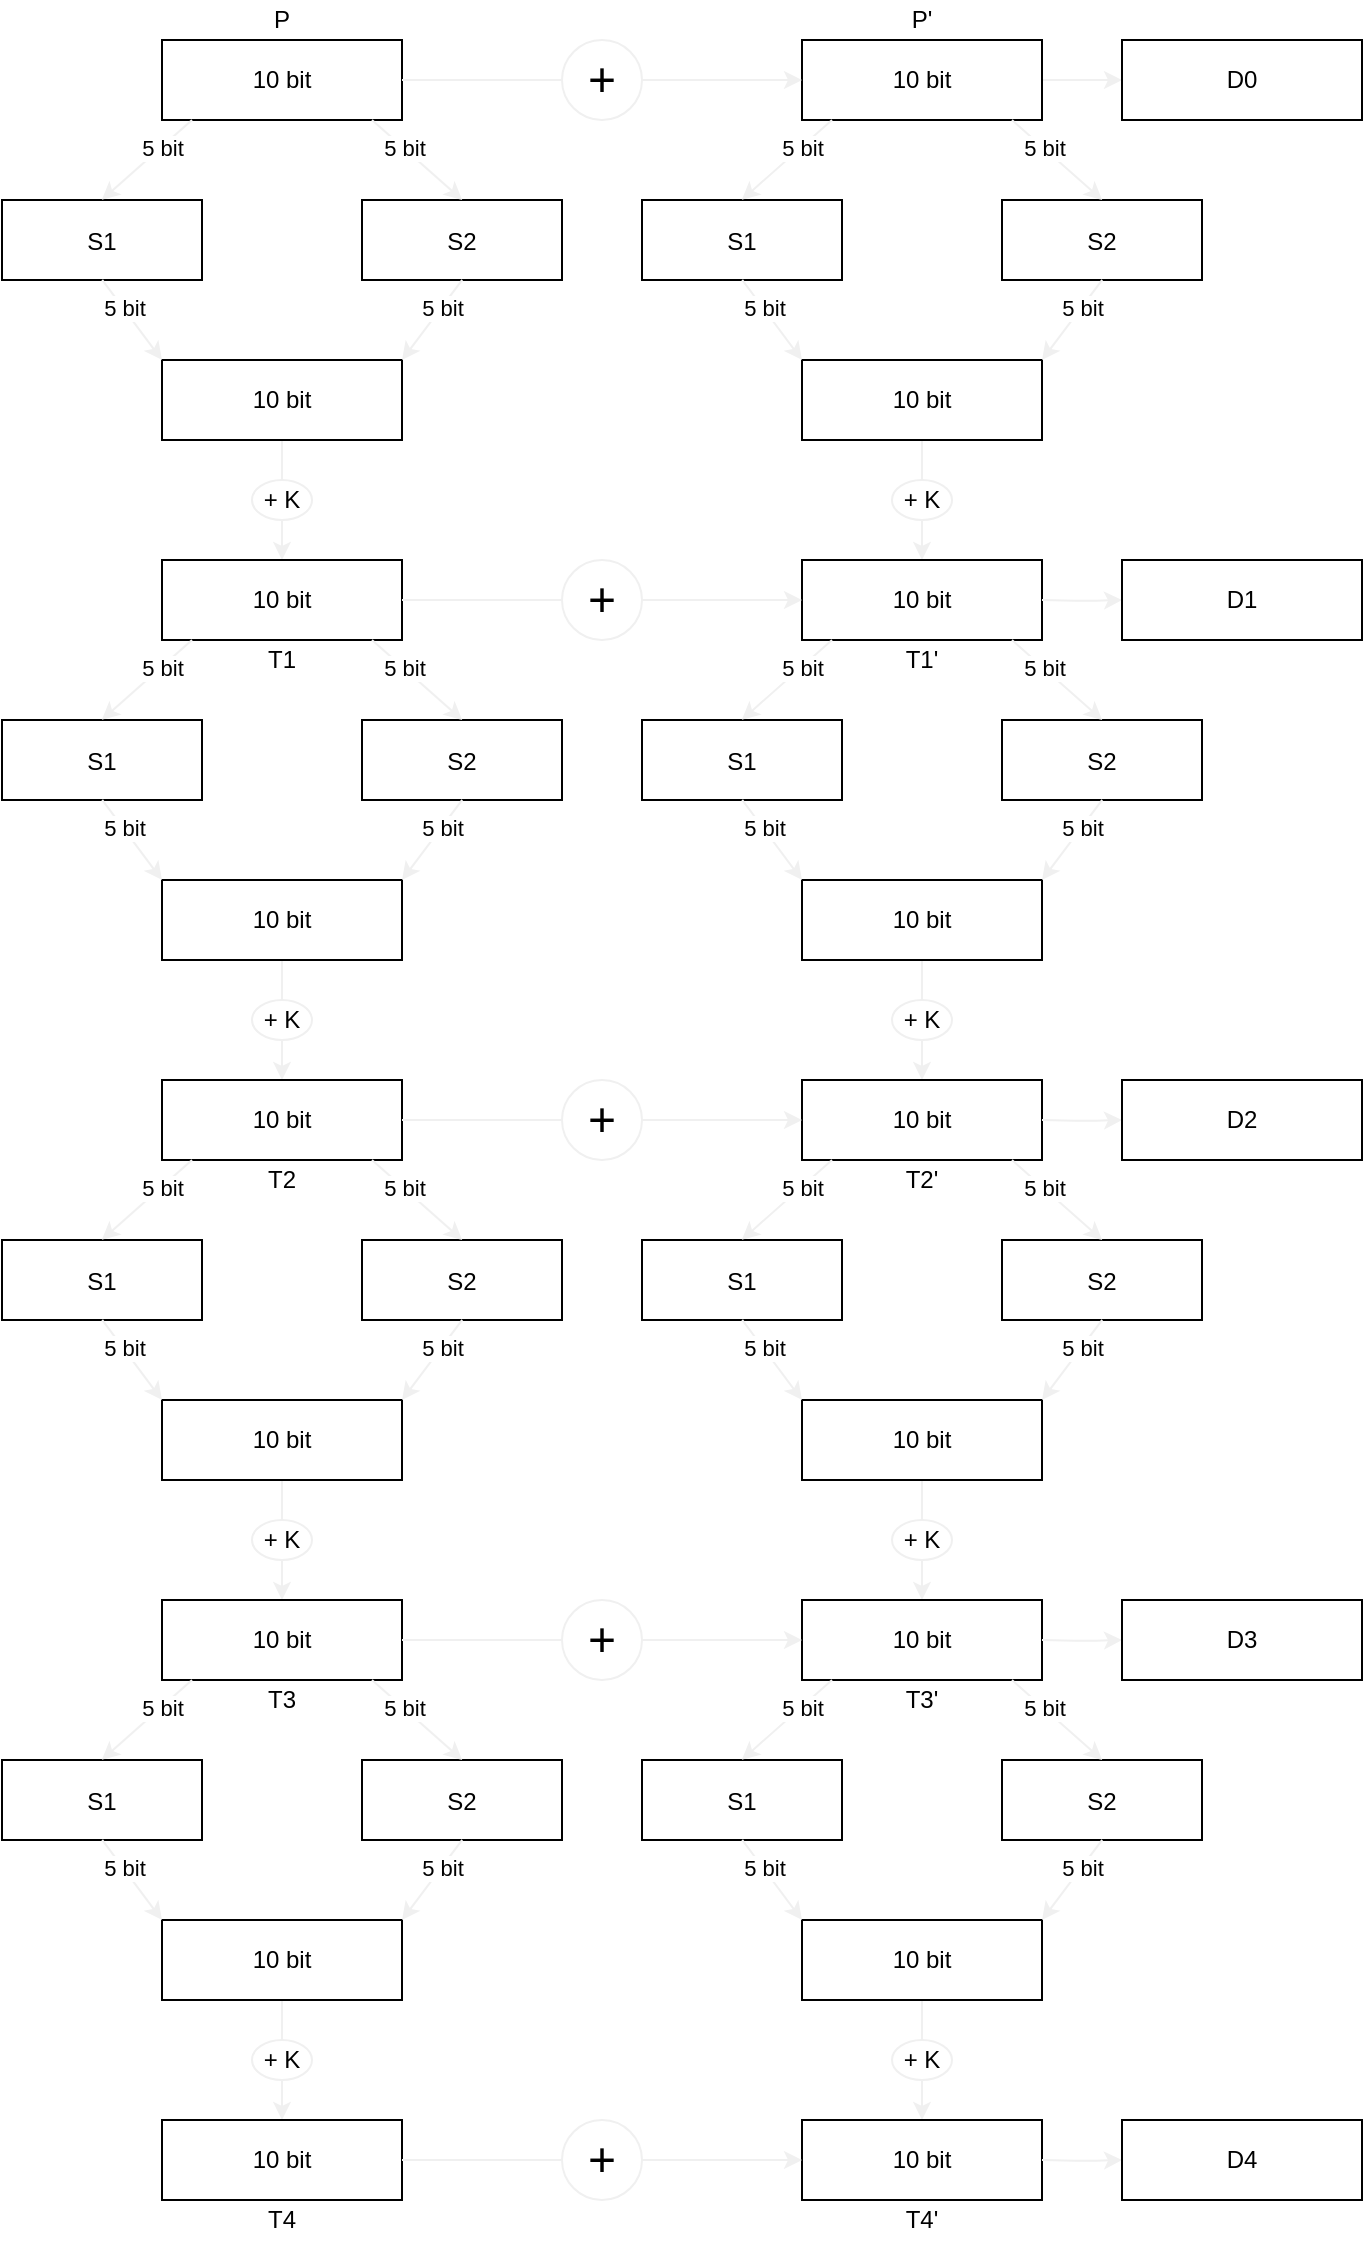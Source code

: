 <mxfile>
    <diagram id="kgpKYQtTHZ0yAKxKKP6v" name="Page-1">
        <mxGraphModel dx="1084" dy="436" grid="1" gridSize="10" guides="1" tooltips="1" connect="1" arrows="1" fold="1" page="1" pageScale="1" pageWidth="850" pageHeight="1100" math="0" shadow="0">
            <root>
                <mxCell id="0"/>
                <mxCell id="1" parent="0"/>
                <mxCell id="3nuBFxr9cyL0pnOWT2aG-1" value="S1" style="shape=umlLifeline;perimeter=lifelinePerimeter;container=1;collapsible=0;recursiveResize=0;rounded=0;shadow=0;strokeWidth=1;" parent="1" vertex="1">
                    <mxGeometry x="120" y="280" width="100" height="40" as="geometry"/>
                </mxCell>
                <mxCell id="3nuBFxr9cyL0pnOWT2aG-5" value="S2" style="shape=umlLifeline;perimeter=lifelinePerimeter;container=1;collapsible=0;recursiveResize=0;rounded=0;shadow=0;strokeWidth=1;" parent="1" vertex="1">
                    <mxGeometry x="300" y="280" width="100" height="40" as="geometry"/>
                </mxCell>
                <mxCell id="21" value="" style="edgeStyle=orthogonalEdgeStyle;rounded=1;orthogonalLoop=1;jettySize=auto;html=1;strokeColor=#f0f0f0;" edge="1" parent="1" source="6" target="17">
                    <mxGeometry relative="1" as="geometry"/>
                </mxCell>
                <mxCell id="6" value="10 bit" style="rounded=0;whiteSpace=wrap;html=1;" vertex="1" parent="1">
                    <mxGeometry x="200" y="360" width="120" height="40" as="geometry"/>
                </mxCell>
                <mxCell id="10" value="10 bit" style="rounded=0;whiteSpace=wrap;html=1;" vertex="1" parent="1">
                    <mxGeometry x="200" y="200" width="120" height="40" as="geometry"/>
                </mxCell>
                <mxCell id="12" value="" style="endArrow=classic;html=1;strokeColor=#f0f0f0;exitX=0.25;exitY=1;exitDx=0;exitDy=0;entryX=0.499;entryY=-0.002;entryDx=0;entryDy=0;entryPerimeter=0;" edge="1" parent="1" target="3nuBFxr9cyL0pnOWT2aG-1">
                    <mxGeometry width="50" height="50" relative="1" as="geometry">
                        <mxPoint x="215" y="240" as="sourcePoint"/>
                        <mxPoint x="310" y="240" as="targetPoint"/>
                    </mxGeometry>
                </mxCell>
                <mxCell id="13" value="5 bit" style="edgeLabel;html=1;align=center;verticalAlign=middle;resizable=0;points=[];" vertex="1" connectable="0" parent="12">
                    <mxGeometry x="-0.327" relative="1" as="geometry">
                        <mxPoint as="offset"/>
                    </mxGeometry>
                </mxCell>
                <mxCell id="14" value="" style="endArrow=classic;html=1;strokeColor=#f0f0f0;exitX=0.75;exitY=1;exitDx=0;exitDy=0;entryX=0.501;entryY=-0.001;entryDx=0;entryDy=0;entryPerimeter=0;" edge="1" parent="1" target="3nuBFxr9cyL0pnOWT2aG-5">
                    <mxGeometry width="50" height="50" relative="1" as="geometry">
                        <mxPoint x="305" y="240" as="sourcePoint"/>
                        <mxPoint x="179.9" y="289.92" as="targetPoint"/>
                    </mxGeometry>
                </mxCell>
                <mxCell id="15" value="5 bit" style="edgeLabel;html=1;align=center;verticalAlign=middle;resizable=0;points=[];" vertex="1" connectable="0" parent="14">
                    <mxGeometry x="-0.327" relative="1" as="geometry">
                        <mxPoint as="offset"/>
                    </mxGeometry>
                </mxCell>
                <mxCell id="17" value="10 bit" style="rounded=0;whiteSpace=wrap;html=1;" vertex="1" parent="1">
                    <mxGeometry x="200" y="460" width="120" height="40" as="geometry"/>
                </mxCell>
                <mxCell id="22" value="" style="endArrow=classic;html=1;strokeColor=#f0f0f0;exitX=0.501;exitY=0.998;exitDx=0;exitDy=0;entryX=1;entryY=0;entryDx=0;entryDy=0;exitPerimeter=0;" edge="1" parent="1" source="3nuBFxr9cyL0pnOWT2aG-5" target="6">
                    <mxGeometry width="50" height="50" relative="1" as="geometry">
                        <mxPoint x="315" y="250" as="sourcePoint"/>
                        <mxPoint x="360.1" y="289.96" as="targetPoint"/>
                    </mxGeometry>
                </mxCell>
                <mxCell id="23" value="5 bit" style="edgeLabel;html=1;align=center;verticalAlign=middle;resizable=0;points=[];" vertex="1" connectable="0" parent="22">
                    <mxGeometry x="-0.327" relative="1" as="geometry">
                        <mxPoint as="offset"/>
                    </mxGeometry>
                </mxCell>
                <mxCell id="24" value="" style="endArrow=classic;html=1;strokeColor=#f0f0f0;exitX=0.501;exitY=0.998;exitDx=0;exitDy=0;entryX=0;entryY=0;entryDx=0;entryDy=0;exitPerimeter=0;" edge="1" parent="1" source="3nuBFxr9cyL0pnOWT2aG-1" target="6">
                    <mxGeometry width="50" height="50" relative="1" as="geometry">
                        <mxPoint x="225" y="250" as="sourcePoint"/>
                        <mxPoint x="179.9" y="289.92" as="targetPoint"/>
                    </mxGeometry>
                </mxCell>
                <mxCell id="25" value="5 bit" style="edgeLabel;html=1;align=center;verticalAlign=middle;resizable=0;points=[];" vertex="1" connectable="0" parent="24">
                    <mxGeometry x="-0.327" relative="1" as="geometry">
                        <mxPoint as="offset"/>
                    </mxGeometry>
                </mxCell>
                <mxCell id="26" value="+ K" style="ellipse;whiteSpace=wrap;html=1;rounded=0;strokeColor=#f0f0f0;" vertex="1" parent="1">
                    <mxGeometry x="245" y="420" width="30" height="20" as="geometry"/>
                </mxCell>
                <mxCell id="29" value="S1" style="shape=umlLifeline;perimeter=lifelinePerimeter;container=1;collapsible=0;recursiveResize=0;rounded=0;shadow=0;strokeWidth=1;" vertex="1" parent="1">
                    <mxGeometry x="440" y="280" width="100" height="40" as="geometry"/>
                </mxCell>
                <mxCell id="30" value="S2" style="shape=umlLifeline;perimeter=lifelinePerimeter;container=1;collapsible=0;recursiveResize=0;rounded=0;shadow=0;strokeWidth=1;" vertex="1" parent="1">
                    <mxGeometry x="620" y="280" width="100" height="40" as="geometry"/>
                </mxCell>
                <mxCell id="31" value="" style="edgeStyle=orthogonalEdgeStyle;rounded=1;orthogonalLoop=1;jettySize=auto;html=1;strokeColor=#f0f0f0;" edge="1" parent="1" source="32" target="38">
                    <mxGeometry relative="1" as="geometry"/>
                </mxCell>
                <mxCell id="32" value="10 bit" style="rounded=0;whiteSpace=wrap;html=1;" vertex="1" parent="1">
                    <mxGeometry x="520" y="360" width="120" height="40" as="geometry"/>
                </mxCell>
                <mxCell id="52" value="" style="edgeStyle=orthogonalEdgeStyle;rounded=1;orthogonalLoop=1;jettySize=auto;html=1;strokeColor=#f0f0f0;" edge="1" parent="1" source="33" target="51">
                    <mxGeometry relative="1" as="geometry"/>
                </mxCell>
                <mxCell id="33" value="10 bit" style="rounded=0;whiteSpace=wrap;html=1;" vertex="1" parent="1">
                    <mxGeometry x="520" y="200" width="120" height="40" as="geometry"/>
                </mxCell>
                <mxCell id="34" value="" style="endArrow=classic;html=1;strokeColor=#f0f0f0;exitX=0.25;exitY=1;exitDx=0;exitDy=0;entryX=0.499;entryY=-0.002;entryDx=0;entryDy=0;entryPerimeter=0;" edge="1" parent="1" target="29">
                    <mxGeometry width="50" height="50" relative="1" as="geometry">
                        <mxPoint x="535" y="240" as="sourcePoint"/>
                        <mxPoint x="630" y="240" as="targetPoint"/>
                    </mxGeometry>
                </mxCell>
                <mxCell id="35" value="5 bit" style="edgeLabel;html=1;align=center;verticalAlign=middle;resizable=0;points=[];" vertex="1" connectable="0" parent="34">
                    <mxGeometry x="-0.327" relative="1" as="geometry">
                        <mxPoint as="offset"/>
                    </mxGeometry>
                </mxCell>
                <mxCell id="36" value="" style="endArrow=classic;html=1;strokeColor=#f0f0f0;exitX=0.75;exitY=1;exitDx=0;exitDy=0;entryX=0.501;entryY=-0.001;entryDx=0;entryDy=0;entryPerimeter=0;" edge="1" parent="1" target="30">
                    <mxGeometry width="50" height="50" relative="1" as="geometry">
                        <mxPoint x="625" y="240" as="sourcePoint"/>
                        <mxPoint x="499.9" y="289.92" as="targetPoint"/>
                    </mxGeometry>
                </mxCell>
                <mxCell id="37" value="5 bit" style="edgeLabel;html=1;align=center;verticalAlign=middle;resizable=0;points=[];" vertex="1" connectable="0" parent="36">
                    <mxGeometry x="-0.327" relative="1" as="geometry">
                        <mxPoint as="offset"/>
                    </mxGeometry>
                </mxCell>
                <mxCell id="38" value="10 bit" style="rounded=0;whiteSpace=wrap;html=1;" vertex="1" parent="1">
                    <mxGeometry x="520" y="460" width="120" height="40" as="geometry"/>
                </mxCell>
                <mxCell id="39" value="" style="endArrow=classic;html=1;strokeColor=#f0f0f0;exitX=0.501;exitY=0.998;exitDx=0;exitDy=0;entryX=1;entryY=0;entryDx=0;entryDy=0;exitPerimeter=0;" edge="1" parent="1" source="30" target="32">
                    <mxGeometry width="50" height="50" relative="1" as="geometry">
                        <mxPoint x="635" y="250" as="sourcePoint"/>
                        <mxPoint x="680.1" y="289.96" as="targetPoint"/>
                    </mxGeometry>
                </mxCell>
                <mxCell id="40" value="5 bit" style="edgeLabel;html=1;align=center;verticalAlign=middle;resizable=0;points=[];" vertex="1" connectable="0" parent="39">
                    <mxGeometry x="-0.327" relative="1" as="geometry">
                        <mxPoint as="offset"/>
                    </mxGeometry>
                </mxCell>
                <mxCell id="41" value="" style="endArrow=classic;html=1;strokeColor=#f0f0f0;exitX=0.501;exitY=0.998;exitDx=0;exitDy=0;entryX=0;entryY=0;entryDx=0;entryDy=0;exitPerimeter=0;" edge="1" parent="1" source="29" target="32">
                    <mxGeometry width="50" height="50" relative="1" as="geometry">
                        <mxPoint x="545" y="250" as="sourcePoint"/>
                        <mxPoint x="499.9" y="289.92" as="targetPoint"/>
                    </mxGeometry>
                </mxCell>
                <mxCell id="42" value="5 bit" style="edgeLabel;html=1;align=center;verticalAlign=middle;resizable=0;points=[];" vertex="1" connectable="0" parent="41">
                    <mxGeometry x="-0.327" relative="1" as="geometry">
                        <mxPoint as="offset"/>
                    </mxGeometry>
                </mxCell>
                <mxCell id="43" value="+ K" style="ellipse;whiteSpace=wrap;html=1;rounded=0;strokeColor=#f0f0f0;" vertex="1" parent="1">
                    <mxGeometry x="565" y="420" width="30" height="20" as="geometry"/>
                </mxCell>
                <mxCell id="44" value="P" style="text;html=1;strokeColor=none;fillColor=none;align=center;verticalAlign=middle;whiteSpace=wrap;rounded=0;" vertex="1" parent="1">
                    <mxGeometry x="240" y="180" width="40" height="20" as="geometry"/>
                </mxCell>
                <mxCell id="45" value="P'" style="text;html=1;strokeColor=none;fillColor=none;align=center;verticalAlign=middle;whiteSpace=wrap;rounded=0;" vertex="1" parent="1">
                    <mxGeometry x="560" y="180" width="40" height="20" as="geometry"/>
                </mxCell>
                <mxCell id="48" value="" style="edgeStyle=orthogonalEdgeStyle;rounded=1;orthogonalLoop=1;jettySize=auto;html=1;strokeColor=#f0f0f0;exitX=1;exitY=0.5;exitDx=0;exitDy=0;entryX=0;entryY=0.5;entryDx=0;entryDy=0;" edge="1" parent="1" source="10" target="33">
                    <mxGeometry relative="1" as="geometry">
                        <mxPoint x="390" y="220" as="sourcePoint"/>
                        <mxPoint x="475" y="250" as="targetPoint"/>
                    </mxGeometry>
                </mxCell>
                <mxCell id="49" value="&lt;font style=&quot;font-size: 24px&quot;&gt;+&lt;/font&gt;" style="ellipse;whiteSpace=wrap;html=1;rounded=0;strokeColor=#f0f0f0;" vertex="1" parent="1">
                    <mxGeometry x="400" y="200" width="40" height="40" as="geometry"/>
                </mxCell>
                <mxCell id="51" value="D0" style="rounded=0;whiteSpace=wrap;html=1;" vertex="1" parent="1">
                    <mxGeometry x="680" y="200" width="120" height="40" as="geometry"/>
                </mxCell>
                <mxCell id="55" value="" style="edgeStyle=orthogonalEdgeStyle;rounded=1;orthogonalLoop=1;jettySize=auto;html=1;strokeColor=#f0f0f0;" edge="1" parent="1" target="56">
                    <mxGeometry relative="1" as="geometry">
                        <mxPoint x="640" y="480" as="sourcePoint"/>
                    </mxGeometry>
                </mxCell>
                <mxCell id="56" value="D1" style="rounded=0;whiteSpace=wrap;html=1;" vertex="1" parent="1">
                    <mxGeometry x="680" y="460" width="120" height="40" as="geometry"/>
                </mxCell>
                <mxCell id="57" value="" style="edgeStyle=orthogonalEdgeStyle;rounded=1;orthogonalLoop=1;jettySize=auto;html=1;strokeColor=#f0f0f0;exitX=1;exitY=0.5;exitDx=0;exitDy=0;entryX=0;entryY=0.5;entryDx=0;entryDy=0;" edge="1" parent="1">
                    <mxGeometry relative="1" as="geometry">
                        <mxPoint x="320" y="480.0" as="sourcePoint"/>
                        <mxPoint x="520" y="480.0" as="targetPoint"/>
                    </mxGeometry>
                </mxCell>
                <mxCell id="58" value="&lt;font style=&quot;font-size: 24px&quot;&gt;+&lt;/font&gt;" style="ellipse;whiteSpace=wrap;html=1;rounded=0;strokeColor=#f0f0f0;" vertex="1" parent="1">
                    <mxGeometry x="400" y="460" width="40" height="40" as="geometry"/>
                </mxCell>
                <mxCell id="59" value="T1" style="text;html=1;strokeColor=none;fillColor=none;align=center;verticalAlign=middle;whiteSpace=wrap;rounded=0;" vertex="1" parent="1">
                    <mxGeometry x="240" y="500" width="40" height="20" as="geometry"/>
                </mxCell>
                <mxCell id="60" value="T1'" style="text;html=1;strokeColor=none;fillColor=none;align=center;verticalAlign=middle;whiteSpace=wrap;rounded=0;" vertex="1" parent="1">
                    <mxGeometry x="560" y="500" width="40" height="20" as="geometry"/>
                </mxCell>
                <mxCell id="65" value="S1" style="shape=umlLifeline;perimeter=lifelinePerimeter;container=1;collapsible=0;recursiveResize=0;rounded=0;shadow=0;strokeWidth=1;" vertex="1" parent="1">
                    <mxGeometry x="120" y="540" width="100" height="40" as="geometry"/>
                </mxCell>
                <mxCell id="66" value="S2" style="shape=umlLifeline;perimeter=lifelinePerimeter;container=1;collapsible=0;recursiveResize=0;rounded=0;shadow=0;strokeWidth=1;" vertex="1" parent="1">
                    <mxGeometry x="300" y="540" width="100" height="40" as="geometry"/>
                </mxCell>
                <mxCell id="67" value="" style="edgeStyle=orthogonalEdgeStyle;rounded=1;orthogonalLoop=1;jettySize=auto;html=1;strokeColor=#f0f0f0;" edge="1" parent="1" source="68" target="73">
                    <mxGeometry relative="1" as="geometry"/>
                </mxCell>
                <mxCell id="68" value="10 bit" style="rounded=0;whiteSpace=wrap;html=1;" vertex="1" parent="1">
                    <mxGeometry x="200" y="620" width="120" height="40" as="geometry"/>
                </mxCell>
                <mxCell id="69" value="" style="endArrow=classic;html=1;strokeColor=#f0f0f0;exitX=0.25;exitY=1;exitDx=0;exitDy=0;entryX=0.499;entryY=-0.002;entryDx=0;entryDy=0;entryPerimeter=0;" edge="1" parent="1" target="65">
                    <mxGeometry width="50" height="50" relative="1" as="geometry">
                        <mxPoint x="215" y="500" as="sourcePoint"/>
                        <mxPoint x="310" y="500" as="targetPoint"/>
                    </mxGeometry>
                </mxCell>
                <mxCell id="70" value="5 bit" style="edgeLabel;html=1;align=center;verticalAlign=middle;resizable=0;points=[];" vertex="1" connectable="0" parent="69">
                    <mxGeometry x="-0.327" relative="1" as="geometry">
                        <mxPoint as="offset"/>
                    </mxGeometry>
                </mxCell>
                <mxCell id="71" value="" style="endArrow=classic;html=1;strokeColor=#f0f0f0;exitX=0.75;exitY=1;exitDx=0;exitDy=0;entryX=0.501;entryY=-0.001;entryDx=0;entryDy=0;entryPerimeter=0;" edge="1" parent="1" target="66">
                    <mxGeometry width="50" height="50" relative="1" as="geometry">
                        <mxPoint x="305" y="500" as="sourcePoint"/>
                        <mxPoint x="179.9" y="549.92" as="targetPoint"/>
                    </mxGeometry>
                </mxCell>
                <mxCell id="72" value="5 bit" style="edgeLabel;html=1;align=center;verticalAlign=middle;resizable=0;points=[];" vertex="1" connectable="0" parent="71">
                    <mxGeometry x="-0.327" relative="1" as="geometry">
                        <mxPoint as="offset"/>
                    </mxGeometry>
                </mxCell>
                <mxCell id="73" value="10 bit" style="rounded=0;whiteSpace=wrap;html=1;" vertex="1" parent="1">
                    <mxGeometry x="200" y="720" width="120" height="40" as="geometry"/>
                </mxCell>
                <mxCell id="74" value="" style="endArrow=classic;html=1;strokeColor=#f0f0f0;exitX=0.501;exitY=0.998;exitDx=0;exitDy=0;entryX=1;entryY=0;entryDx=0;entryDy=0;exitPerimeter=0;" edge="1" parent="1" source="66" target="68">
                    <mxGeometry width="50" height="50" relative="1" as="geometry">
                        <mxPoint x="315" y="510" as="sourcePoint"/>
                        <mxPoint x="360.1" y="549.96" as="targetPoint"/>
                    </mxGeometry>
                </mxCell>
                <mxCell id="75" value="5 bit" style="edgeLabel;html=1;align=center;verticalAlign=middle;resizable=0;points=[];" vertex="1" connectable="0" parent="74">
                    <mxGeometry x="-0.327" relative="1" as="geometry">
                        <mxPoint as="offset"/>
                    </mxGeometry>
                </mxCell>
                <mxCell id="76" value="" style="endArrow=classic;html=1;strokeColor=#f0f0f0;exitX=0.501;exitY=0.998;exitDx=0;exitDy=0;entryX=0;entryY=0;entryDx=0;entryDy=0;exitPerimeter=0;" edge="1" parent="1" source="65" target="68">
                    <mxGeometry width="50" height="50" relative="1" as="geometry">
                        <mxPoint x="225" y="510" as="sourcePoint"/>
                        <mxPoint x="179.9" y="549.92" as="targetPoint"/>
                    </mxGeometry>
                </mxCell>
                <mxCell id="77" value="5 bit" style="edgeLabel;html=1;align=center;verticalAlign=middle;resizable=0;points=[];" vertex="1" connectable="0" parent="76">
                    <mxGeometry x="-0.327" relative="1" as="geometry">
                        <mxPoint as="offset"/>
                    </mxGeometry>
                </mxCell>
                <mxCell id="78" value="+ K" style="ellipse;whiteSpace=wrap;html=1;rounded=0;strokeColor=#f0f0f0;" vertex="1" parent="1">
                    <mxGeometry x="245" y="680" width="30" height="20" as="geometry"/>
                </mxCell>
                <mxCell id="79" value="S1" style="shape=umlLifeline;perimeter=lifelinePerimeter;container=1;collapsible=0;recursiveResize=0;rounded=0;shadow=0;strokeWidth=1;" vertex="1" parent="1">
                    <mxGeometry x="440" y="540" width="100" height="40" as="geometry"/>
                </mxCell>
                <mxCell id="80" value="S2" style="shape=umlLifeline;perimeter=lifelinePerimeter;container=1;collapsible=0;recursiveResize=0;rounded=0;shadow=0;strokeWidth=1;" vertex="1" parent="1">
                    <mxGeometry x="620" y="540" width="100" height="40" as="geometry"/>
                </mxCell>
                <mxCell id="81" value="" style="edgeStyle=orthogonalEdgeStyle;rounded=1;orthogonalLoop=1;jettySize=auto;html=1;strokeColor=#f0f0f0;" edge="1" parent="1" source="82" target="87">
                    <mxGeometry relative="1" as="geometry"/>
                </mxCell>
                <mxCell id="82" value="10 bit" style="rounded=0;whiteSpace=wrap;html=1;" vertex="1" parent="1">
                    <mxGeometry x="520" y="620" width="120" height="40" as="geometry"/>
                </mxCell>
                <mxCell id="83" value="" style="endArrow=classic;html=1;strokeColor=#f0f0f0;exitX=0.25;exitY=1;exitDx=0;exitDy=0;entryX=0.499;entryY=-0.002;entryDx=0;entryDy=0;entryPerimeter=0;" edge="1" parent="1" target="79">
                    <mxGeometry width="50" height="50" relative="1" as="geometry">
                        <mxPoint x="535" y="500" as="sourcePoint"/>
                        <mxPoint x="630" y="500" as="targetPoint"/>
                    </mxGeometry>
                </mxCell>
                <mxCell id="84" value="5 bit" style="edgeLabel;html=1;align=center;verticalAlign=middle;resizable=0;points=[];" vertex="1" connectable="0" parent="83">
                    <mxGeometry x="-0.327" relative="1" as="geometry">
                        <mxPoint as="offset"/>
                    </mxGeometry>
                </mxCell>
                <mxCell id="85" value="" style="endArrow=classic;html=1;strokeColor=#f0f0f0;exitX=0.75;exitY=1;exitDx=0;exitDy=0;entryX=0.501;entryY=-0.001;entryDx=0;entryDy=0;entryPerimeter=0;" edge="1" parent="1" target="80">
                    <mxGeometry width="50" height="50" relative="1" as="geometry">
                        <mxPoint x="625" y="500" as="sourcePoint"/>
                        <mxPoint x="499.9" y="549.92" as="targetPoint"/>
                    </mxGeometry>
                </mxCell>
                <mxCell id="86" value="5 bit" style="edgeLabel;html=1;align=center;verticalAlign=middle;resizable=0;points=[];" vertex="1" connectable="0" parent="85">
                    <mxGeometry x="-0.327" relative="1" as="geometry">
                        <mxPoint as="offset"/>
                    </mxGeometry>
                </mxCell>
                <mxCell id="87" value="10 bit" style="rounded=0;whiteSpace=wrap;html=1;" vertex="1" parent="1">
                    <mxGeometry x="520" y="720" width="120" height="40" as="geometry"/>
                </mxCell>
                <mxCell id="88" value="" style="endArrow=classic;html=1;strokeColor=#f0f0f0;exitX=0.501;exitY=0.998;exitDx=0;exitDy=0;entryX=1;entryY=0;entryDx=0;entryDy=0;exitPerimeter=0;" edge="1" parent="1" source="80" target="82">
                    <mxGeometry width="50" height="50" relative="1" as="geometry">
                        <mxPoint x="635" y="510" as="sourcePoint"/>
                        <mxPoint x="680.1" y="549.96" as="targetPoint"/>
                    </mxGeometry>
                </mxCell>
                <mxCell id="89" value="5 bit" style="edgeLabel;html=1;align=center;verticalAlign=middle;resizable=0;points=[];" vertex="1" connectable="0" parent="88">
                    <mxGeometry x="-0.327" relative="1" as="geometry">
                        <mxPoint as="offset"/>
                    </mxGeometry>
                </mxCell>
                <mxCell id="90" value="" style="endArrow=classic;html=1;strokeColor=#f0f0f0;exitX=0.501;exitY=0.998;exitDx=0;exitDy=0;entryX=0;entryY=0;entryDx=0;entryDy=0;exitPerimeter=0;" edge="1" parent="1" source="79" target="82">
                    <mxGeometry width="50" height="50" relative="1" as="geometry">
                        <mxPoint x="545" y="510" as="sourcePoint"/>
                        <mxPoint x="499.9" y="549.92" as="targetPoint"/>
                    </mxGeometry>
                </mxCell>
                <mxCell id="91" value="5 bit" style="edgeLabel;html=1;align=center;verticalAlign=middle;resizable=0;points=[];" vertex="1" connectable="0" parent="90">
                    <mxGeometry x="-0.327" relative="1" as="geometry">
                        <mxPoint as="offset"/>
                    </mxGeometry>
                </mxCell>
                <mxCell id="92" value="+ K" style="ellipse;whiteSpace=wrap;html=1;rounded=0;strokeColor=#f0f0f0;" vertex="1" parent="1">
                    <mxGeometry x="565" y="680" width="30" height="20" as="geometry"/>
                </mxCell>
                <mxCell id="93" value="" style="edgeStyle=orthogonalEdgeStyle;rounded=1;orthogonalLoop=1;jettySize=auto;html=1;strokeColor=#f0f0f0;" edge="1" parent="1" target="94">
                    <mxGeometry relative="1" as="geometry">
                        <mxPoint x="640" y="740" as="sourcePoint"/>
                    </mxGeometry>
                </mxCell>
                <mxCell id="94" value="D2" style="rounded=0;whiteSpace=wrap;html=1;" vertex="1" parent="1">
                    <mxGeometry x="680" y="720" width="120" height="40" as="geometry"/>
                </mxCell>
                <mxCell id="95" value="" style="edgeStyle=orthogonalEdgeStyle;rounded=1;orthogonalLoop=1;jettySize=auto;html=1;strokeColor=#f0f0f0;exitX=1;exitY=0.5;exitDx=0;exitDy=0;entryX=0;entryY=0.5;entryDx=0;entryDy=0;" edge="1" parent="1">
                    <mxGeometry relative="1" as="geometry">
                        <mxPoint x="320" y="740.0" as="sourcePoint"/>
                        <mxPoint x="520" y="740.0" as="targetPoint"/>
                    </mxGeometry>
                </mxCell>
                <mxCell id="96" value="&lt;font style=&quot;font-size: 24px&quot;&gt;+&lt;/font&gt;" style="ellipse;whiteSpace=wrap;html=1;rounded=0;strokeColor=#f0f0f0;" vertex="1" parent="1">
                    <mxGeometry x="400" y="720" width="40" height="40" as="geometry"/>
                </mxCell>
                <mxCell id="97" value="T2" style="text;html=1;strokeColor=none;fillColor=none;align=center;verticalAlign=middle;whiteSpace=wrap;rounded=0;" vertex="1" parent="1">
                    <mxGeometry x="240" y="760" width="40" height="20" as="geometry"/>
                </mxCell>
                <mxCell id="98" value="T2'" style="text;html=1;strokeColor=none;fillColor=none;align=center;verticalAlign=middle;whiteSpace=wrap;rounded=0;" vertex="1" parent="1">
                    <mxGeometry x="560" y="760" width="40" height="20" as="geometry"/>
                </mxCell>
                <mxCell id="99" value="S1" style="shape=umlLifeline;perimeter=lifelinePerimeter;container=1;collapsible=0;recursiveResize=0;rounded=0;shadow=0;strokeWidth=1;" vertex="1" parent="1">
                    <mxGeometry x="120" y="800" width="100" height="40" as="geometry"/>
                </mxCell>
                <mxCell id="100" value="S2" style="shape=umlLifeline;perimeter=lifelinePerimeter;container=1;collapsible=0;recursiveResize=0;rounded=0;shadow=0;strokeWidth=1;" vertex="1" parent="1">
                    <mxGeometry x="300" y="800" width="100" height="40" as="geometry"/>
                </mxCell>
                <mxCell id="101" value="" style="edgeStyle=orthogonalEdgeStyle;rounded=1;orthogonalLoop=1;jettySize=auto;html=1;strokeColor=#f0f0f0;" edge="1" parent="1" source="102" target="107">
                    <mxGeometry relative="1" as="geometry"/>
                </mxCell>
                <mxCell id="102" value="10 bit" style="rounded=0;whiteSpace=wrap;html=1;" vertex="1" parent="1">
                    <mxGeometry x="200" y="880" width="120" height="40" as="geometry"/>
                </mxCell>
                <mxCell id="103" value="" style="endArrow=classic;html=1;strokeColor=#f0f0f0;exitX=0.25;exitY=1;exitDx=0;exitDy=0;entryX=0.499;entryY=-0.002;entryDx=0;entryDy=0;entryPerimeter=0;" edge="1" parent="1" target="99">
                    <mxGeometry width="50" height="50" relative="1" as="geometry">
                        <mxPoint x="215" y="760" as="sourcePoint"/>
                        <mxPoint x="310" y="760" as="targetPoint"/>
                    </mxGeometry>
                </mxCell>
                <mxCell id="104" value="5 bit" style="edgeLabel;html=1;align=center;verticalAlign=middle;resizable=0;points=[];" vertex="1" connectable="0" parent="103">
                    <mxGeometry x="-0.327" relative="1" as="geometry">
                        <mxPoint as="offset"/>
                    </mxGeometry>
                </mxCell>
                <mxCell id="105" value="" style="endArrow=classic;html=1;strokeColor=#f0f0f0;exitX=0.75;exitY=1;exitDx=0;exitDy=0;entryX=0.501;entryY=-0.001;entryDx=0;entryDy=0;entryPerimeter=0;" edge="1" parent="1" target="100">
                    <mxGeometry width="50" height="50" relative="1" as="geometry">
                        <mxPoint x="305" y="760" as="sourcePoint"/>
                        <mxPoint x="179.9" y="809.92" as="targetPoint"/>
                    </mxGeometry>
                </mxCell>
                <mxCell id="106" value="5 bit" style="edgeLabel;html=1;align=center;verticalAlign=middle;resizable=0;points=[];" vertex="1" connectable="0" parent="105">
                    <mxGeometry x="-0.327" relative="1" as="geometry">
                        <mxPoint as="offset"/>
                    </mxGeometry>
                </mxCell>
                <mxCell id="107" value="10 bit" style="rounded=0;whiteSpace=wrap;html=1;" vertex="1" parent="1">
                    <mxGeometry x="200" y="980" width="120" height="40" as="geometry"/>
                </mxCell>
                <mxCell id="108" value="" style="endArrow=classic;html=1;strokeColor=#f0f0f0;exitX=0.501;exitY=0.998;exitDx=0;exitDy=0;entryX=1;entryY=0;entryDx=0;entryDy=0;exitPerimeter=0;" edge="1" parent="1" source="100" target="102">
                    <mxGeometry width="50" height="50" relative="1" as="geometry">
                        <mxPoint x="315" y="770" as="sourcePoint"/>
                        <mxPoint x="360.1" y="809.96" as="targetPoint"/>
                    </mxGeometry>
                </mxCell>
                <mxCell id="109" value="5 bit" style="edgeLabel;html=1;align=center;verticalAlign=middle;resizable=0;points=[];" vertex="1" connectable="0" parent="108">
                    <mxGeometry x="-0.327" relative="1" as="geometry">
                        <mxPoint as="offset"/>
                    </mxGeometry>
                </mxCell>
                <mxCell id="110" value="" style="endArrow=classic;html=1;strokeColor=#f0f0f0;exitX=0.501;exitY=0.998;exitDx=0;exitDy=0;entryX=0;entryY=0;entryDx=0;entryDy=0;exitPerimeter=0;" edge="1" parent="1" source="99" target="102">
                    <mxGeometry width="50" height="50" relative="1" as="geometry">
                        <mxPoint x="225" y="770" as="sourcePoint"/>
                        <mxPoint x="179.9" y="809.92" as="targetPoint"/>
                    </mxGeometry>
                </mxCell>
                <mxCell id="111" value="5 bit" style="edgeLabel;html=1;align=center;verticalAlign=middle;resizable=0;points=[];" vertex="1" connectable="0" parent="110">
                    <mxGeometry x="-0.327" relative="1" as="geometry">
                        <mxPoint as="offset"/>
                    </mxGeometry>
                </mxCell>
                <mxCell id="112" value="+ K" style="ellipse;whiteSpace=wrap;html=1;rounded=0;strokeColor=#f0f0f0;" vertex="1" parent="1">
                    <mxGeometry x="245" y="940" width="30" height="20" as="geometry"/>
                </mxCell>
                <mxCell id="113" value="S1" style="shape=umlLifeline;perimeter=lifelinePerimeter;container=1;collapsible=0;recursiveResize=0;rounded=0;shadow=0;strokeWidth=1;" vertex="1" parent="1">
                    <mxGeometry x="440" y="800" width="100" height="40" as="geometry"/>
                </mxCell>
                <mxCell id="114" value="S2" style="shape=umlLifeline;perimeter=lifelinePerimeter;container=1;collapsible=0;recursiveResize=0;rounded=0;shadow=0;strokeWidth=1;" vertex="1" parent="1">
                    <mxGeometry x="620" y="800" width="100" height="40" as="geometry"/>
                </mxCell>
                <mxCell id="115" value="" style="edgeStyle=orthogonalEdgeStyle;rounded=1;orthogonalLoop=1;jettySize=auto;html=1;strokeColor=#f0f0f0;" edge="1" parent="1" source="116" target="121">
                    <mxGeometry relative="1" as="geometry"/>
                </mxCell>
                <mxCell id="116" value="10 bit" style="rounded=0;whiteSpace=wrap;html=1;" vertex="1" parent="1">
                    <mxGeometry x="520" y="880" width="120" height="40" as="geometry"/>
                </mxCell>
                <mxCell id="117" value="" style="endArrow=classic;html=1;strokeColor=#f0f0f0;exitX=0.25;exitY=1;exitDx=0;exitDy=0;entryX=0.499;entryY=-0.002;entryDx=0;entryDy=0;entryPerimeter=0;" edge="1" parent="1" target="113">
                    <mxGeometry width="50" height="50" relative="1" as="geometry">
                        <mxPoint x="535" y="760" as="sourcePoint"/>
                        <mxPoint x="630" y="760" as="targetPoint"/>
                    </mxGeometry>
                </mxCell>
                <mxCell id="118" value="5 bit" style="edgeLabel;html=1;align=center;verticalAlign=middle;resizable=0;points=[];" vertex="1" connectable="0" parent="117">
                    <mxGeometry x="-0.327" relative="1" as="geometry">
                        <mxPoint as="offset"/>
                    </mxGeometry>
                </mxCell>
                <mxCell id="119" value="" style="endArrow=classic;html=1;strokeColor=#f0f0f0;exitX=0.75;exitY=1;exitDx=0;exitDy=0;entryX=0.501;entryY=-0.001;entryDx=0;entryDy=0;entryPerimeter=0;" edge="1" parent="1" target="114">
                    <mxGeometry width="50" height="50" relative="1" as="geometry">
                        <mxPoint x="625" y="760" as="sourcePoint"/>
                        <mxPoint x="499.9" y="809.92" as="targetPoint"/>
                    </mxGeometry>
                </mxCell>
                <mxCell id="120" value="5 bit" style="edgeLabel;html=1;align=center;verticalAlign=middle;resizable=0;points=[];" vertex="1" connectable="0" parent="119">
                    <mxGeometry x="-0.327" relative="1" as="geometry">
                        <mxPoint as="offset"/>
                    </mxGeometry>
                </mxCell>
                <mxCell id="121" value="10 bit" style="rounded=0;whiteSpace=wrap;html=1;" vertex="1" parent="1">
                    <mxGeometry x="520" y="980" width="120" height="40" as="geometry"/>
                </mxCell>
                <mxCell id="122" value="" style="endArrow=classic;html=1;strokeColor=#f0f0f0;exitX=0.501;exitY=0.998;exitDx=0;exitDy=0;entryX=1;entryY=0;entryDx=0;entryDy=0;exitPerimeter=0;" edge="1" parent="1" source="114" target="116">
                    <mxGeometry width="50" height="50" relative="1" as="geometry">
                        <mxPoint x="635" y="770" as="sourcePoint"/>
                        <mxPoint x="680.1" y="809.96" as="targetPoint"/>
                    </mxGeometry>
                </mxCell>
                <mxCell id="123" value="5 bit" style="edgeLabel;html=1;align=center;verticalAlign=middle;resizable=0;points=[];" vertex="1" connectable="0" parent="122">
                    <mxGeometry x="-0.327" relative="1" as="geometry">
                        <mxPoint as="offset"/>
                    </mxGeometry>
                </mxCell>
                <mxCell id="124" value="" style="endArrow=classic;html=1;strokeColor=#f0f0f0;exitX=0.501;exitY=0.998;exitDx=0;exitDy=0;entryX=0;entryY=0;entryDx=0;entryDy=0;exitPerimeter=0;" edge="1" parent="1" source="113" target="116">
                    <mxGeometry width="50" height="50" relative="1" as="geometry">
                        <mxPoint x="545" y="770" as="sourcePoint"/>
                        <mxPoint x="499.9" y="809.92" as="targetPoint"/>
                    </mxGeometry>
                </mxCell>
                <mxCell id="125" value="5 bit" style="edgeLabel;html=1;align=center;verticalAlign=middle;resizable=0;points=[];" vertex="1" connectable="0" parent="124">
                    <mxGeometry x="-0.327" relative="1" as="geometry">
                        <mxPoint as="offset"/>
                    </mxGeometry>
                </mxCell>
                <mxCell id="126" value="+ K" style="ellipse;whiteSpace=wrap;html=1;rounded=0;strokeColor=#f0f0f0;" vertex="1" parent="1">
                    <mxGeometry x="565" y="940" width="30" height="20" as="geometry"/>
                </mxCell>
                <mxCell id="127" value="" style="edgeStyle=orthogonalEdgeStyle;rounded=1;orthogonalLoop=1;jettySize=auto;html=1;strokeColor=#f0f0f0;" edge="1" parent="1" target="128">
                    <mxGeometry relative="1" as="geometry">
                        <mxPoint x="640" y="1000" as="sourcePoint"/>
                    </mxGeometry>
                </mxCell>
                <mxCell id="128" value="D3" style="rounded=0;whiteSpace=wrap;html=1;" vertex="1" parent="1">
                    <mxGeometry x="680" y="980" width="120" height="40" as="geometry"/>
                </mxCell>
                <mxCell id="129" value="" style="edgeStyle=orthogonalEdgeStyle;rounded=1;orthogonalLoop=1;jettySize=auto;html=1;strokeColor=#f0f0f0;exitX=1;exitY=0.5;exitDx=0;exitDy=0;entryX=0;entryY=0.5;entryDx=0;entryDy=0;" edge="1" parent="1">
                    <mxGeometry relative="1" as="geometry">
                        <mxPoint x="320" y="1000.0" as="sourcePoint"/>
                        <mxPoint x="520" y="1000.0" as="targetPoint"/>
                    </mxGeometry>
                </mxCell>
                <mxCell id="130" value="&lt;font style=&quot;font-size: 24px&quot;&gt;+&lt;/font&gt;" style="ellipse;whiteSpace=wrap;html=1;rounded=0;strokeColor=#f0f0f0;" vertex="1" parent="1">
                    <mxGeometry x="400" y="980" width="40" height="40" as="geometry"/>
                </mxCell>
                <mxCell id="131" value="T3" style="text;html=1;strokeColor=none;fillColor=none;align=center;verticalAlign=middle;whiteSpace=wrap;rounded=0;" vertex="1" parent="1">
                    <mxGeometry x="240" y="1020" width="40" height="20" as="geometry"/>
                </mxCell>
                <mxCell id="132" value="T3'" style="text;html=1;strokeColor=none;fillColor=none;align=center;verticalAlign=middle;whiteSpace=wrap;rounded=0;" vertex="1" parent="1">
                    <mxGeometry x="560" y="1020" width="40" height="20" as="geometry"/>
                </mxCell>
                <mxCell id="133" value="S1" style="shape=umlLifeline;perimeter=lifelinePerimeter;container=1;collapsible=0;recursiveResize=0;rounded=0;shadow=0;strokeWidth=1;" vertex="1" parent="1">
                    <mxGeometry x="120" y="1060" width="100" height="40" as="geometry"/>
                </mxCell>
                <mxCell id="134" value="S2" style="shape=umlLifeline;perimeter=lifelinePerimeter;container=1;collapsible=0;recursiveResize=0;rounded=0;shadow=0;strokeWidth=1;" vertex="1" parent="1">
                    <mxGeometry x="300" y="1060" width="100" height="40" as="geometry"/>
                </mxCell>
                <mxCell id="135" value="" style="edgeStyle=orthogonalEdgeStyle;rounded=1;orthogonalLoop=1;jettySize=auto;html=1;strokeColor=#f0f0f0;" edge="1" parent="1" source="136" target="141">
                    <mxGeometry relative="1" as="geometry"/>
                </mxCell>
                <mxCell id="136" value="10 bit" style="rounded=0;whiteSpace=wrap;html=1;" vertex="1" parent="1">
                    <mxGeometry x="200" y="1140" width="120" height="40" as="geometry"/>
                </mxCell>
                <mxCell id="137" value="" style="endArrow=classic;html=1;strokeColor=#f0f0f0;exitX=0.25;exitY=1;exitDx=0;exitDy=0;entryX=0.499;entryY=-0.002;entryDx=0;entryDy=0;entryPerimeter=0;" edge="1" parent="1" target="133">
                    <mxGeometry width="50" height="50" relative="1" as="geometry">
                        <mxPoint x="215" y="1020" as="sourcePoint"/>
                        <mxPoint x="310" y="1020" as="targetPoint"/>
                    </mxGeometry>
                </mxCell>
                <mxCell id="138" value="5 bit" style="edgeLabel;html=1;align=center;verticalAlign=middle;resizable=0;points=[];" vertex="1" connectable="0" parent="137">
                    <mxGeometry x="-0.327" relative="1" as="geometry">
                        <mxPoint as="offset"/>
                    </mxGeometry>
                </mxCell>
                <mxCell id="139" value="" style="endArrow=classic;html=1;strokeColor=#f0f0f0;exitX=0.75;exitY=1;exitDx=0;exitDy=0;entryX=0.501;entryY=-0.001;entryDx=0;entryDy=0;entryPerimeter=0;" edge="1" parent="1" target="134">
                    <mxGeometry width="50" height="50" relative="1" as="geometry">
                        <mxPoint x="305" y="1020" as="sourcePoint"/>
                        <mxPoint x="179.9" y="1069.92" as="targetPoint"/>
                    </mxGeometry>
                </mxCell>
                <mxCell id="140" value="5 bit" style="edgeLabel;html=1;align=center;verticalAlign=middle;resizable=0;points=[];" vertex="1" connectable="0" parent="139">
                    <mxGeometry x="-0.327" relative="1" as="geometry">
                        <mxPoint as="offset"/>
                    </mxGeometry>
                </mxCell>
                <mxCell id="141" value="10 bit" style="rounded=0;whiteSpace=wrap;html=1;" vertex="1" parent="1">
                    <mxGeometry x="200" y="1240" width="120" height="40" as="geometry"/>
                </mxCell>
                <mxCell id="142" value="" style="endArrow=classic;html=1;strokeColor=#f0f0f0;exitX=0.501;exitY=0.998;exitDx=0;exitDy=0;entryX=1;entryY=0;entryDx=0;entryDy=0;exitPerimeter=0;" edge="1" parent="1" source="134" target="136">
                    <mxGeometry width="50" height="50" relative="1" as="geometry">
                        <mxPoint x="315" y="1030" as="sourcePoint"/>
                        <mxPoint x="360.1" y="1069.96" as="targetPoint"/>
                    </mxGeometry>
                </mxCell>
                <mxCell id="143" value="5 bit" style="edgeLabel;html=1;align=center;verticalAlign=middle;resizable=0;points=[];" vertex="1" connectable="0" parent="142">
                    <mxGeometry x="-0.327" relative="1" as="geometry">
                        <mxPoint as="offset"/>
                    </mxGeometry>
                </mxCell>
                <mxCell id="144" value="" style="endArrow=classic;html=1;strokeColor=#f0f0f0;exitX=0.501;exitY=0.998;exitDx=0;exitDy=0;entryX=0;entryY=0;entryDx=0;entryDy=0;exitPerimeter=0;" edge="1" parent="1" source="133" target="136">
                    <mxGeometry width="50" height="50" relative="1" as="geometry">
                        <mxPoint x="225" y="1030" as="sourcePoint"/>
                        <mxPoint x="179.9" y="1069.92" as="targetPoint"/>
                    </mxGeometry>
                </mxCell>
                <mxCell id="145" value="5 bit" style="edgeLabel;html=1;align=center;verticalAlign=middle;resizable=0;points=[];" vertex="1" connectable="0" parent="144">
                    <mxGeometry x="-0.327" relative="1" as="geometry">
                        <mxPoint as="offset"/>
                    </mxGeometry>
                </mxCell>
                <mxCell id="146" value="+ K" style="ellipse;whiteSpace=wrap;html=1;rounded=0;strokeColor=#f0f0f0;" vertex="1" parent="1">
                    <mxGeometry x="245" y="1200" width="30" height="20" as="geometry"/>
                </mxCell>
                <mxCell id="147" value="S1" style="shape=umlLifeline;perimeter=lifelinePerimeter;container=1;collapsible=0;recursiveResize=0;rounded=0;shadow=0;strokeWidth=1;" vertex="1" parent="1">
                    <mxGeometry x="440" y="1060" width="100" height="40" as="geometry"/>
                </mxCell>
                <mxCell id="148" value="S2" style="shape=umlLifeline;perimeter=lifelinePerimeter;container=1;collapsible=0;recursiveResize=0;rounded=0;shadow=0;strokeWidth=1;" vertex="1" parent="1">
                    <mxGeometry x="620" y="1060" width="100" height="40" as="geometry"/>
                </mxCell>
                <mxCell id="149" value="" style="edgeStyle=orthogonalEdgeStyle;rounded=1;orthogonalLoop=1;jettySize=auto;html=1;strokeColor=#f0f0f0;" edge="1" parent="1" source="150" target="155">
                    <mxGeometry relative="1" as="geometry"/>
                </mxCell>
                <mxCell id="150" value="10 bit" style="rounded=0;whiteSpace=wrap;html=1;" vertex="1" parent="1">
                    <mxGeometry x="520" y="1140" width="120" height="40" as="geometry"/>
                </mxCell>
                <mxCell id="151" value="" style="endArrow=classic;html=1;strokeColor=#f0f0f0;exitX=0.25;exitY=1;exitDx=0;exitDy=0;entryX=0.499;entryY=-0.002;entryDx=0;entryDy=0;entryPerimeter=0;" edge="1" parent="1" target="147">
                    <mxGeometry width="50" height="50" relative="1" as="geometry">
                        <mxPoint x="535" y="1020" as="sourcePoint"/>
                        <mxPoint x="630" y="1020" as="targetPoint"/>
                    </mxGeometry>
                </mxCell>
                <mxCell id="152" value="5 bit" style="edgeLabel;html=1;align=center;verticalAlign=middle;resizable=0;points=[];" vertex="1" connectable="0" parent="151">
                    <mxGeometry x="-0.327" relative="1" as="geometry">
                        <mxPoint as="offset"/>
                    </mxGeometry>
                </mxCell>
                <mxCell id="153" value="" style="endArrow=classic;html=1;strokeColor=#f0f0f0;exitX=0.75;exitY=1;exitDx=0;exitDy=0;entryX=0.501;entryY=-0.001;entryDx=0;entryDy=0;entryPerimeter=0;" edge="1" parent="1" target="148">
                    <mxGeometry width="50" height="50" relative="1" as="geometry">
                        <mxPoint x="625" y="1020" as="sourcePoint"/>
                        <mxPoint x="499.9" y="1069.92" as="targetPoint"/>
                    </mxGeometry>
                </mxCell>
                <mxCell id="154" value="5 bit" style="edgeLabel;html=1;align=center;verticalAlign=middle;resizable=0;points=[];" vertex="1" connectable="0" parent="153">
                    <mxGeometry x="-0.327" relative="1" as="geometry">
                        <mxPoint as="offset"/>
                    </mxGeometry>
                </mxCell>
                <mxCell id="155" value="10 bit" style="rounded=0;whiteSpace=wrap;html=1;" vertex="1" parent="1">
                    <mxGeometry x="520" y="1240" width="120" height="40" as="geometry"/>
                </mxCell>
                <mxCell id="156" value="" style="endArrow=classic;html=1;strokeColor=#f0f0f0;exitX=0.501;exitY=0.998;exitDx=0;exitDy=0;entryX=1;entryY=0;entryDx=0;entryDy=0;exitPerimeter=0;" edge="1" parent="1" source="148" target="150">
                    <mxGeometry width="50" height="50" relative="1" as="geometry">
                        <mxPoint x="635" y="1030" as="sourcePoint"/>
                        <mxPoint x="680.1" y="1069.96" as="targetPoint"/>
                    </mxGeometry>
                </mxCell>
                <mxCell id="157" value="5 bit" style="edgeLabel;html=1;align=center;verticalAlign=middle;resizable=0;points=[];" vertex="1" connectable="0" parent="156">
                    <mxGeometry x="-0.327" relative="1" as="geometry">
                        <mxPoint as="offset"/>
                    </mxGeometry>
                </mxCell>
                <mxCell id="158" value="" style="endArrow=classic;html=1;strokeColor=#f0f0f0;exitX=0.501;exitY=0.998;exitDx=0;exitDy=0;entryX=0;entryY=0;entryDx=0;entryDy=0;exitPerimeter=0;" edge="1" parent="1" source="147" target="150">
                    <mxGeometry width="50" height="50" relative="1" as="geometry">
                        <mxPoint x="545" y="1030" as="sourcePoint"/>
                        <mxPoint x="499.9" y="1069.92" as="targetPoint"/>
                    </mxGeometry>
                </mxCell>
                <mxCell id="159" value="5 bit" style="edgeLabel;html=1;align=center;verticalAlign=middle;resizable=0;points=[];" vertex="1" connectable="0" parent="158">
                    <mxGeometry x="-0.327" relative="1" as="geometry">
                        <mxPoint as="offset"/>
                    </mxGeometry>
                </mxCell>
                <mxCell id="160" value="+ K" style="ellipse;whiteSpace=wrap;html=1;rounded=0;strokeColor=#f0f0f0;" vertex="1" parent="1">
                    <mxGeometry x="565" y="1200" width="30" height="20" as="geometry"/>
                </mxCell>
                <mxCell id="161" value="" style="edgeStyle=orthogonalEdgeStyle;rounded=1;orthogonalLoop=1;jettySize=auto;html=1;strokeColor=#f0f0f0;" edge="1" parent="1" target="162">
                    <mxGeometry relative="1" as="geometry">
                        <mxPoint x="640" y="1260" as="sourcePoint"/>
                    </mxGeometry>
                </mxCell>
                <mxCell id="162" value="D4" style="rounded=0;whiteSpace=wrap;html=1;" vertex="1" parent="1">
                    <mxGeometry x="680" y="1240" width="120" height="40" as="geometry"/>
                </mxCell>
                <mxCell id="163" value="" style="edgeStyle=orthogonalEdgeStyle;rounded=1;orthogonalLoop=1;jettySize=auto;html=1;strokeColor=#f0f0f0;exitX=1;exitY=0.5;exitDx=0;exitDy=0;entryX=0;entryY=0.5;entryDx=0;entryDy=0;" edge="1" parent="1">
                    <mxGeometry relative="1" as="geometry">
                        <mxPoint x="320" y="1260" as="sourcePoint"/>
                        <mxPoint x="520" y="1260" as="targetPoint"/>
                    </mxGeometry>
                </mxCell>
                <mxCell id="164" value="&lt;font style=&quot;font-size: 24px&quot;&gt;+&lt;/font&gt;" style="ellipse;whiteSpace=wrap;html=1;rounded=0;strokeColor=#f0f0f0;" vertex="1" parent="1">
                    <mxGeometry x="400" y="1240" width="40" height="40" as="geometry"/>
                </mxCell>
                <mxCell id="165" value="T4" style="text;html=1;strokeColor=none;fillColor=none;align=center;verticalAlign=middle;whiteSpace=wrap;rounded=0;" vertex="1" parent="1">
                    <mxGeometry x="240" y="1280" width="40" height="20" as="geometry"/>
                </mxCell>
                <mxCell id="166" value="T4'" style="text;html=1;strokeColor=none;fillColor=none;align=center;verticalAlign=middle;whiteSpace=wrap;rounded=0;" vertex="1" parent="1">
                    <mxGeometry x="560" y="1280" width="40" height="20" as="geometry"/>
                </mxCell>
            </root>
        </mxGraphModel>
    </diagram>
</mxfile>